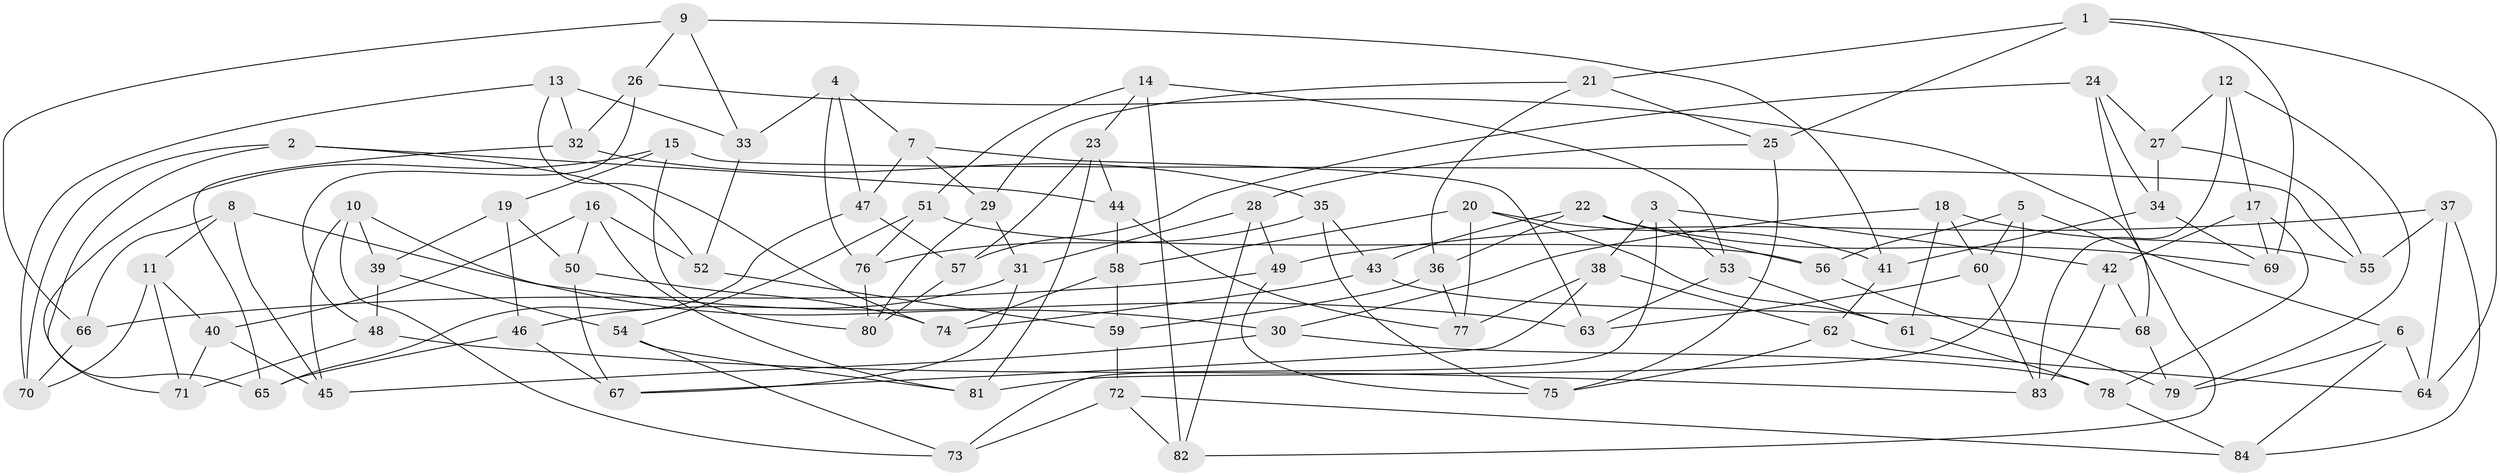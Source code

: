 // Generated by graph-tools (version 1.1) at 2025/02/03/09/25 03:02:57]
// undirected, 84 vertices, 168 edges
graph export_dot {
graph [start="1"]
  node [color=gray90,style=filled];
  1;
  2;
  3;
  4;
  5;
  6;
  7;
  8;
  9;
  10;
  11;
  12;
  13;
  14;
  15;
  16;
  17;
  18;
  19;
  20;
  21;
  22;
  23;
  24;
  25;
  26;
  27;
  28;
  29;
  30;
  31;
  32;
  33;
  34;
  35;
  36;
  37;
  38;
  39;
  40;
  41;
  42;
  43;
  44;
  45;
  46;
  47;
  48;
  49;
  50;
  51;
  52;
  53;
  54;
  55;
  56;
  57;
  58;
  59;
  60;
  61;
  62;
  63;
  64;
  65;
  66;
  67;
  68;
  69;
  70;
  71;
  72;
  73;
  74;
  75;
  76;
  77;
  78;
  79;
  80;
  81;
  82;
  83;
  84;
  1 -- 69;
  1 -- 64;
  1 -- 25;
  1 -- 21;
  2 -- 44;
  2 -- 65;
  2 -- 52;
  2 -- 70;
  3 -- 42;
  3 -- 38;
  3 -- 73;
  3 -- 53;
  4 -- 33;
  4 -- 47;
  4 -- 7;
  4 -- 76;
  5 -- 60;
  5 -- 6;
  5 -- 56;
  5 -- 81;
  6 -- 84;
  6 -- 64;
  6 -- 79;
  7 -- 29;
  7 -- 63;
  7 -- 47;
  8 -- 11;
  8 -- 45;
  8 -- 63;
  8 -- 66;
  9 -- 41;
  9 -- 33;
  9 -- 66;
  9 -- 26;
  10 -- 30;
  10 -- 39;
  10 -- 73;
  10 -- 45;
  11 -- 70;
  11 -- 71;
  11 -- 40;
  12 -- 27;
  12 -- 79;
  12 -- 83;
  12 -- 17;
  13 -- 70;
  13 -- 33;
  13 -- 74;
  13 -- 32;
  14 -- 53;
  14 -- 51;
  14 -- 82;
  14 -- 23;
  15 -- 19;
  15 -- 55;
  15 -- 71;
  15 -- 80;
  16 -- 81;
  16 -- 40;
  16 -- 52;
  16 -- 50;
  17 -- 78;
  17 -- 42;
  17 -- 69;
  18 -- 55;
  18 -- 61;
  18 -- 60;
  18 -- 30;
  19 -- 39;
  19 -- 46;
  19 -- 50;
  20 -- 58;
  20 -- 41;
  20 -- 77;
  20 -- 61;
  21 -- 29;
  21 -- 25;
  21 -- 36;
  22 -- 36;
  22 -- 69;
  22 -- 43;
  22 -- 56;
  23 -- 44;
  23 -- 57;
  23 -- 81;
  24 -- 27;
  24 -- 34;
  24 -- 57;
  24 -- 82;
  25 -- 28;
  25 -- 75;
  26 -- 32;
  26 -- 48;
  26 -- 68;
  27 -- 55;
  27 -- 34;
  28 -- 31;
  28 -- 49;
  28 -- 82;
  29 -- 80;
  29 -- 31;
  30 -- 78;
  30 -- 45;
  31 -- 46;
  31 -- 67;
  32 -- 35;
  32 -- 65;
  33 -- 52;
  34 -- 69;
  34 -- 41;
  35 -- 76;
  35 -- 75;
  35 -- 43;
  36 -- 59;
  36 -- 77;
  37 -- 55;
  37 -- 84;
  37 -- 49;
  37 -- 64;
  38 -- 62;
  38 -- 67;
  38 -- 77;
  39 -- 48;
  39 -- 54;
  40 -- 45;
  40 -- 71;
  41 -- 62;
  42 -- 68;
  42 -- 83;
  43 -- 68;
  43 -- 74;
  44 -- 77;
  44 -- 58;
  46 -- 67;
  46 -- 65;
  47 -- 65;
  47 -- 57;
  48 -- 71;
  48 -- 83;
  49 -- 66;
  49 -- 75;
  50 -- 67;
  50 -- 74;
  51 -- 56;
  51 -- 54;
  51 -- 76;
  52 -- 59;
  53 -- 63;
  53 -- 61;
  54 -- 81;
  54 -- 73;
  56 -- 79;
  57 -- 80;
  58 -- 59;
  58 -- 74;
  59 -- 72;
  60 -- 63;
  60 -- 83;
  61 -- 78;
  62 -- 64;
  62 -- 75;
  66 -- 70;
  68 -- 79;
  72 -- 84;
  72 -- 82;
  72 -- 73;
  76 -- 80;
  78 -- 84;
}
